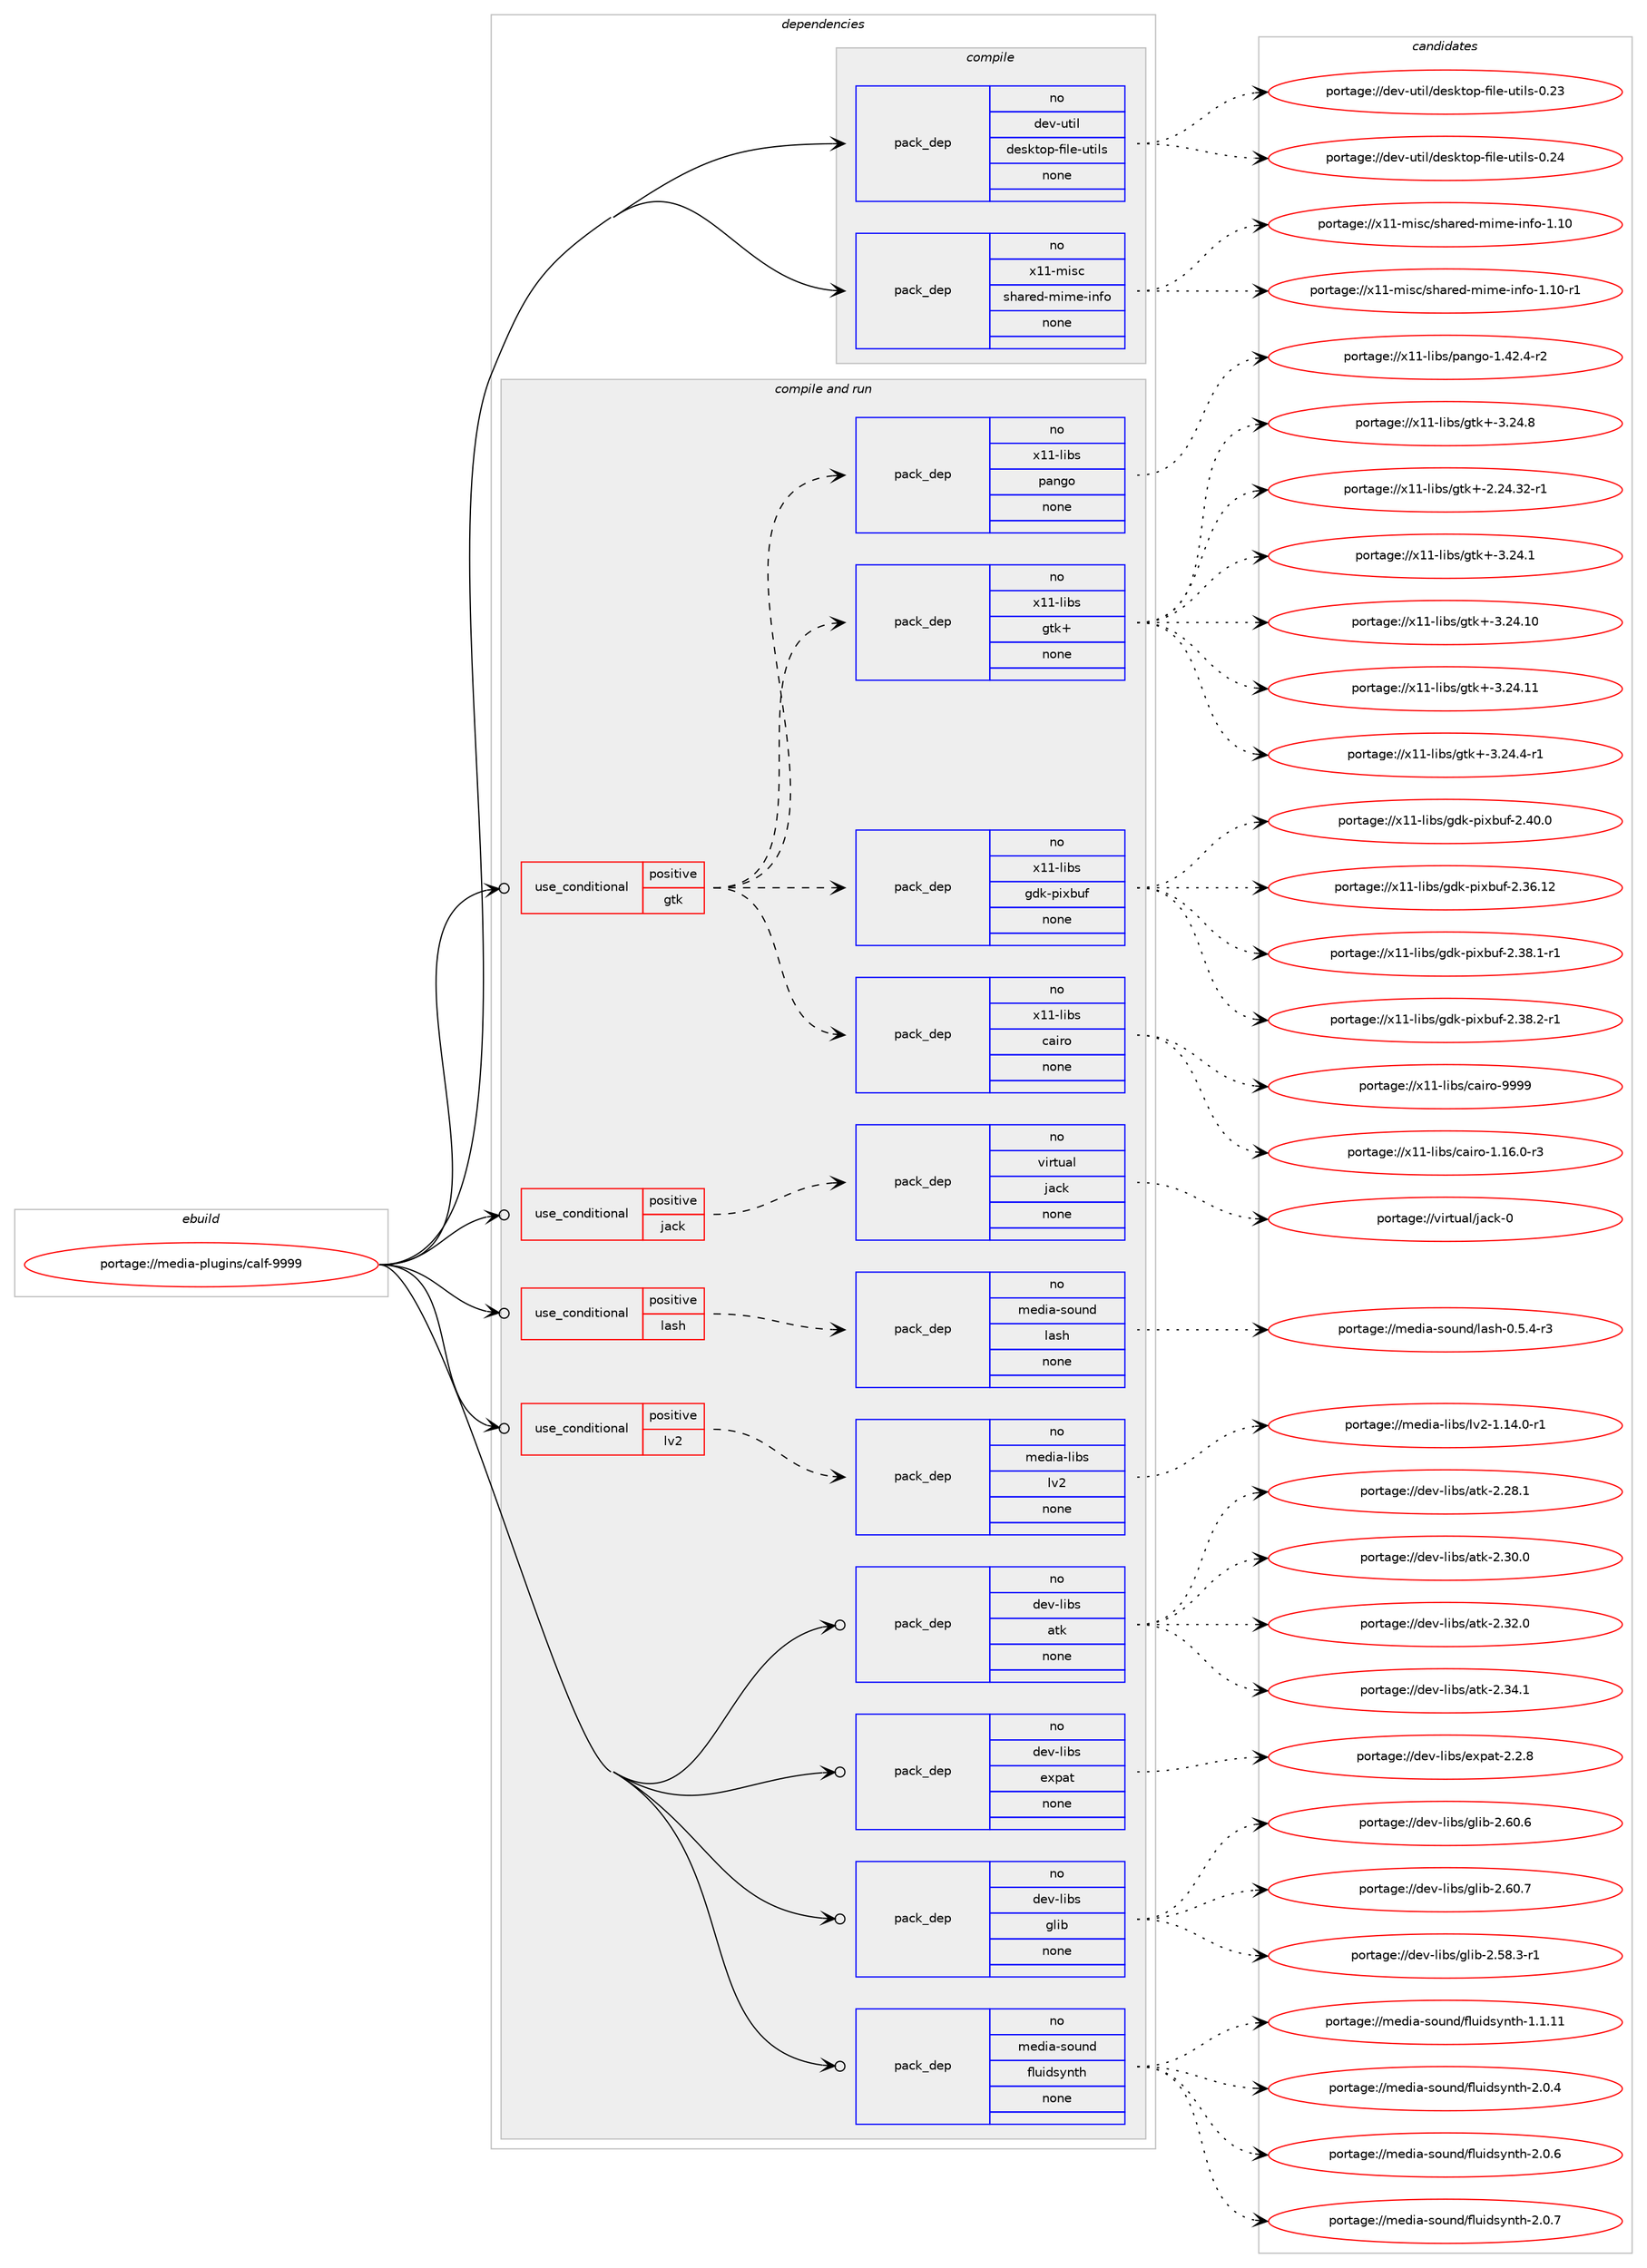 digraph prolog {

# *************
# Graph options
# *************

newrank=true;
concentrate=true;
compound=true;
graph [rankdir=LR,fontname=Helvetica,fontsize=10,ranksep=1.5];#, ranksep=2.5, nodesep=0.2];
edge  [arrowhead=vee];
node  [fontname=Helvetica,fontsize=10];

# **********
# The ebuild
# **********

subgraph cluster_leftcol {
color=gray;
rank=same;
label=<<i>ebuild</i>>;
id [label="portage://media-plugins/calf-9999", color=red, width=4, href="../media-plugins/calf-9999.svg"];
}

# ****************
# The dependencies
# ****************

subgraph cluster_midcol {
color=gray;
label=<<i>dependencies</i>>;
subgraph cluster_compile {
fillcolor="#eeeeee";
style=filled;
label=<<i>compile</i>>;
subgraph pack238738 {
dependency325623 [label=<<TABLE BORDER="0" CELLBORDER="1" CELLSPACING="0" CELLPADDING="4" WIDTH="220"><TR><TD ROWSPAN="6" CELLPADDING="30">pack_dep</TD></TR><TR><TD WIDTH="110">no</TD></TR><TR><TD>dev-util</TD></TR><TR><TD>desktop-file-utils</TD></TR><TR><TD>none</TD></TR><TR><TD></TD></TR></TABLE>>, shape=none, color=blue];
}
id:e -> dependency325623:w [weight=20,style="solid",arrowhead="vee"];
subgraph pack238739 {
dependency325624 [label=<<TABLE BORDER="0" CELLBORDER="1" CELLSPACING="0" CELLPADDING="4" WIDTH="220"><TR><TD ROWSPAN="6" CELLPADDING="30">pack_dep</TD></TR><TR><TD WIDTH="110">no</TD></TR><TR><TD>x11-misc</TD></TR><TR><TD>shared-mime-info</TD></TR><TR><TD>none</TD></TR><TR><TD></TD></TR></TABLE>>, shape=none, color=blue];
}
id:e -> dependency325624:w [weight=20,style="solid",arrowhead="vee"];
}
subgraph cluster_compileandrun {
fillcolor="#eeeeee";
style=filled;
label=<<i>compile and run</i>>;
subgraph cond81520 {
dependency325625 [label=<<TABLE BORDER="0" CELLBORDER="1" CELLSPACING="0" CELLPADDING="4"><TR><TD ROWSPAN="3" CELLPADDING="10">use_conditional</TD></TR><TR><TD>positive</TD></TR><TR><TD>gtk</TD></TR></TABLE>>, shape=none, color=red];
subgraph pack238740 {
dependency325626 [label=<<TABLE BORDER="0" CELLBORDER="1" CELLSPACING="0" CELLPADDING="4" WIDTH="220"><TR><TD ROWSPAN="6" CELLPADDING="30">pack_dep</TD></TR><TR><TD WIDTH="110">no</TD></TR><TR><TD>x11-libs</TD></TR><TR><TD>cairo</TD></TR><TR><TD>none</TD></TR><TR><TD></TD></TR></TABLE>>, shape=none, color=blue];
}
dependency325625:e -> dependency325626:w [weight=20,style="dashed",arrowhead="vee"];
subgraph pack238741 {
dependency325627 [label=<<TABLE BORDER="0" CELLBORDER="1" CELLSPACING="0" CELLPADDING="4" WIDTH="220"><TR><TD ROWSPAN="6" CELLPADDING="30">pack_dep</TD></TR><TR><TD WIDTH="110">no</TD></TR><TR><TD>x11-libs</TD></TR><TR><TD>gdk-pixbuf</TD></TR><TR><TD>none</TD></TR><TR><TD></TD></TR></TABLE>>, shape=none, color=blue];
}
dependency325625:e -> dependency325627:w [weight=20,style="dashed",arrowhead="vee"];
subgraph pack238742 {
dependency325628 [label=<<TABLE BORDER="0" CELLBORDER="1" CELLSPACING="0" CELLPADDING="4" WIDTH="220"><TR><TD ROWSPAN="6" CELLPADDING="30">pack_dep</TD></TR><TR><TD WIDTH="110">no</TD></TR><TR><TD>x11-libs</TD></TR><TR><TD>gtk+</TD></TR><TR><TD>none</TD></TR><TR><TD></TD></TR></TABLE>>, shape=none, color=blue];
}
dependency325625:e -> dependency325628:w [weight=20,style="dashed",arrowhead="vee"];
subgraph pack238743 {
dependency325629 [label=<<TABLE BORDER="0" CELLBORDER="1" CELLSPACING="0" CELLPADDING="4" WIDTH="220"><TR><TD ROWSPAN="6" CELLPADDING="30">pack_dep</TD></TR><TR><TD WIDTH="110">no</TD></TR><TR><TD>x11-libs</TD></TR><TR><TD>pango</TD></TR><TR><TD>none</TD></TR><TR><TD></TD></TR></TABLE>>, shape=none, color=blue];
}
dependency325625:e -> dependency325629:w [weight=20,style="dashed",arrowhead="vee"];
}
id:e -> dependency325625:w [weight=20,style="solid",arrowhead="odotvee"];
subgraph cond81521 {
dependency325630 [label=<<TABLE BORDER="0" CELLBORDER="1" CELLSPACING="0" CELLPADDING="4"><TR><TD ROWSPAN="3" CELLPADDING="10">use_conditional</TD></TR><TR><TD>positive</TD></TR><TR><TD>jack</TD></TR></TABLE>>, shape=none, color=red];
subgraph pack238744 {
dependency325631 [label=<<TABLE BORDER="0" CELLBORDER="1" CELLSPACING="0" CELLPADDING="4" WIDTH="220"><TR><TD ROWSPAN="6" CELLPADDING="30">pack_dep</TD></TR><TR><TD WIDTH="110">no</TD></TR><TR><TD>virtual</TD></TR><TR><TD>jack</TD></TR><TR><TD>none</TD></TR><TR><TD></TD></TR></TABLE>>, shape=none, color=blue];
}
dependency325630:e -> dependency325631:w [weight=20,style="dashed",arrowhead="vee"];
}
id:e -> dependency325630:w [weight=20,style="solid",arrowhead="odotvee"];
subgraph cond81522 {
dependency325632 [label=<<TABLE BORDER="0" CELLBORDER="1" CELLSPACING="0" CELLPADDING="4"><TR><TD ROWSPAN="3" CELLPADDING="10">use_conditional</TD></TR><TR><TD>positive</TD></TR><TR><TD>lash</TD></TR></TABLE>>, shape=none, color=red];
subgraph pack238745 {
dependency325633 [label=<<TABLE BORDER="0" CELLBORDER="1" CELLSPACING="0" CELLPADDING="4" WIDTH="220"><TR><TD ROWSPAN="6" CELLPADDING="30">pack_dep</TD></TR><TR><TD WIDTH="110">no</TD></TR><TR><TD>media-sound</TD></TR><TR><TD>lash</TD></TR><TR><TD>none</TD></TR><TR><TD></TD></TR></TABLE>>, shape=none, color=blue];
}
dependency325632:e -> dependency325633:w [weight=20,style="dashed",arrowhead="vee"];
}
id:e -> dependency325632:w [weight=20,style="solid",arrowhead="odotvee"];
subgraph cond81523 {
dependency325634 [label=<<TABLE BORDER="0" CELLBORDER="1" CELLSPACING="0" CELLPADDING="4"><TR><TD ROWSPAN="3" CELLPADDING="10">use_conditional</TD></TR><TR><TD>positive</TD></TR><TR><TD>lv2</TD></TR></TABLE>>, shape=none, color=red];
subgraph pack238746 {
dependency325635 [label=<<TABLE BORDER="0" CELLBORDER="1" CELLSPACING="0" CELLPADDING="4" WIDTH="220"><TR><TD ROWSPAN="6" CELLPADDING="30">pack_dep</TD></TR><TR><TD WIDTH="110">no</TD></TR><TR><TD>media-libs</TD></TR><TR><TD>lv2</TD></TR><TR><TD>none</TD></TR><TR><TD></TD></TR></TABLE>>, shape=none, color=blue];
}
dependency325634:e -> dependency325635:w [weight=20,style="dashed",arrowhead="vee"];
}
id:e -> dependency325634:w [weight=20,style="solid",arrowhead="odotvee"];
subgraph pack238747 {
dependency325636 [label=<<TABLE BORDER="0" CELLBORDER="1" CELLSPACING="0" CELLPADDING="4" WIDTH="220"><TR><TD ROWSPAN="6" CELLPADDING="30">pack_dep</TD></TR><TR><TD WIDTH="110">no</TD></TR><TR><TD>dev-libs</TD></TR><TR><TD>atk</TD></TR><TR><TD>none</TD></TR><TR><TD></TD></TR></TABLE>>, shape=none, color=blue];
}
id:e -> dependency325636:w [weight=20,style="solid",arrowhead="odotvee"];
subgraph pack238748 {
dependency325637 [label=<<TABLE BORDER="0" CELLBORDER="1" CELLSPACING="0" CELLPADDING="4" WIDTH="220"><TR><TD ROWSPAN="6" CELLPADDING="30">pack_dep</TD></TR><TR><TD WIDTH="110">no</TD></TR><TR><TD>dev-libs</TD></TR><TR><TD>expat</TD></TR><TR><TD>none</TD></TR><TR><TD></TD></TR></TABLE>>, shape=none, color=blue];
}
id:e -> dependency325637:w [weight=20,style="solid",arrowhead="odotvee"];
subgraph pack238749 {
dependency325638 [label=<<TABLE BORDER="0" CELLBORDER="1" CELLSPACING="0" CELLPADDING="4" WIDTH="220"><TR><TD ROWSPAN="6" CELLPADDING="30">pack_dep</TD></TR><TR><TD WIDTH="110">no</TD></TR><TR><TD>dev-libs</TD></TR><TR><TD>glib</TD></TR><TR><TD>none</TD></TR><TR><TD></TD></TR></TABLE>>, shape=none, color=blue];
}
id:e -> dependency325638:w [weight=20,style="solid",arrowhead="odotvee"];
subgraph pack238750 {
dependency325639 [label=<<TABLE BORDER="0" CELLBORDER="1" CELLSPACING="0" CELLPADDING="4" WIDTH="220"><TR><TD ROWSPAN="6" CELLPADDING="30">pack_dep</TD></TR><TR><TD WIDTH="110">no</TD></TR><TR><TD>media-sound</TD></TR><TR><TD>fluidsynth</TD></TR><TR><TD>none</TD></TR><TR><TD></TD></TR></TABLE>>, shape=none, color=blue];
}
id:e -> dependency325639:w [weight=20,style="solid",arrowhead="odotvee"];
}
subgraph cluster_run {
fillcolor="#eeeeee";
style=filled;
label=<<i>run</i>>;
}
}

# **************
# The candidates
# **************

subgraph cluster_choices {
rank=same;
color=gray;
label=<<i>candidates</i>>;

subgraph choice238738 {
color=black;
nodesep=1;
choiceportage100101118451171161051084710010111510711611111245102105108101451171161051081154548465051 [label="portage://dev-util/desktop-file-utils-0.23", color=red, width=4,href="../dev-util/desktop-file-utils-0.23.svg"];
choiceportage100101118451171161051084710010111510711611111245102105108101451171161051081154548465052 [label="portage://dev-util/desktop-file-utils-0.24", color=red, width=4,href="../dev-util/desktop-file-utils-0.24.svg"];
dependency325623:e -> choiceportage100101118451171161051084710010111510711611111245102105108101451171161051081154548465051:w [style=dotted,weight="100"];
dependency325623:e -> choiceportage100101118451171161051084710010111510711611111245102105108101451171161051081154548465052:w [style=dotted,weight="100"];
}
subgraph choice238739 {
color=black;
nodesep=1;
choiceportage12049494510910511599471151049711410110045109105109101451051101021114549464948 [label="portage://x11-misc/shared-mime-info-1.10", color=red, width=4,href="../x11-misc/shared-mime-info-1.10.svg"];
choiceportage120494945109105115994711510497114101100451091051091014510511010211145494649484511449 [label="portage://x11-misc/shared-mime-info-1.10-r1", color=red, width=4,href="../x11-misc/shared-mime-info-1.10-r1.svg"];
dependency325624:e -> choiceportage12049494510910511599471151049711410110045109105109101451051101021114549464948:w [style=dotted,weight="100"];
dependency325624:e -> choiceportage120494945109105115994711510497114101100451091051091014510511010211145494649484511449:w [style=dotted,weight="100"];
}
subgraph choice238740 {
color=black;
nodesep=1;
choiceportage12049494510810598115479997105114111454946495446484511451 [label="portage://x11-libs/cairo-1.16.0-r3", color=red, width=4,href="../x11-libs/cairo-1.16.0-r3.svg"];
choiceportage120494945108105981154799971051141114557575757 [label="portage://x11-libs/cairo-9999", color=red, width=4,href="../x11-libs/cairo-9999.svg"];
dependency325626:e -> choiceportage12049494510810598115479997105114111454946495446484511451:w [style=dotted,weight="100"];
dependency325626:e -> choiceportage120494945108105981154799971051141114557575757:w [style=dotted,weight="100"];
}
subgraph choice238741 {
color=black;
nodesep=1;
choiceportage120494945108105981154710310010745112105120981171024550465154464950 [label="portage://x11-libs/gdk-pixbuf-2.36.12", color=red, width=4,href="../x11-libs/gdk-pixbuf-2.36.12.svg"];
choiceportage12049494510810598115471031001074511210512098117102455046515646494511449 [label="portage://x11-libs/gdk-pixbuf-2.38.1-r1", color=red, width=4,href="../x11-libs/gdk-pixbuf-2.38.1-r1.svg"];
choiceportage12049494510810598115471031001074511210512098117102455046515646504511449 [label="portage://x11-libs/gdk-pixbuf-2.38.2-r1", color=red, width=4,href="../x11-libs/gdk-pixbuf-2.38.2-r1.svg"];
choiceportage1204949451081059811547103100107451121051209811710245504652484648 [label="portage://x11-libs/gdk-pixbuf-2.40.0", color=red, width=4,href="../x11-libs/gdk-pixbuf-2.40.0.svg"];
dependency325627:e -> choiceportage120494945108105981154710310010745112105120981171024550465154464950:w [style=dotted,weight="100"];
dependency325627:e -> choiceportage12049494510810598115471031001074511210512098117102455046515646494511449:w [style=dotted,weight="100"];
dependency325627:e -> choiceportage12049494510810598115471031001074511210512098117102455046515646504511449:w [style=dotted,weight="100"];
dependency325627:e -> choiceportage1204949451081059811547103100107451121051209811710245504652484648:w [style=dotted,weight="100"];
}
subgraph choice238742 {
color=black;
nodesep=1;
choiceportage12049494510810598115471031161074345504650524651504511449 [label="portage://x11-libs/gtk+-2.24.32-r1", color=red, width=4,href="../x11-libs/gtk+-2.24.32-r1.svg"];
choiceportage12049494510810598115471031161074345514650524649 [label="portage://x11-libs/gtk+-3.24.1", color=red, width=4,href="../x11-libs/gtk+-3.24.1.svg"];
choiceportage1204949451081059811547103116107434551465052464948 [label="portage://x11-libs/gtk+-3.24.10", color=red, width=4,href="../x11-libs/gtk+-3.24.10.svg"];
choiceportage1204949451081059811547103116107434551465052464949 [label="portage://x11-libs/gtk+-3.24.11", color=red, width=4,href="../x11-libs/gtk+-3.24.11.svg"];
choiceportage120494945108105981154710311610743455146505246524511449 [label="portage://x11-libs/gtk+-3.24.4-r1", color=red, width=4,href="../x11-libs/gtk+-3.24.4-r1.svg"];
choiceportage12049494510810598115471031161074345514650524656 [label="portage://x11-libs/gtk+-3.24.8", color=red, width=4,href="../x11-libs/gtk+-3.24.8.svg"];
dependency325628:e -> choiceportage12049494510810598115471031161074345504650524651504511449:w [style=dotted,weight="100"];
dependency325628:e -> choiceportage12049494510810598115471031161074345514650524649:w [style=dotted,weight="100"];
dependency325628:e -> choiceportage1204949451081059811547103116107434551465052464948:w [style=dotted,weight="100"];
dependency325628:e -> choiceportage1204949451081059811547103116107434551465052464949:w [style=dotted,weight="100"];
dependency325628:e -> choiceportage120494945108105981154710311610743455146505246524511449:w [style=dotted,weight="100"];
dependency325628:e -> choiceportage12049494510810598115471031161074345514650524656:w [style=dotted,weight="100"];
}
subgraph choice238743 {
color=black;
nodesep=1;
choiceportage120494945108105981154711297110103111454946525046524511450 [label="portage://x11-libs/pango-1.42.4-r2", color=red, width=4,href="../x11-libs/pango-1.42.4-r2.svg"];
dependency325629:e -> choiceportage120494945108105981154711297110103111454946525046524511450:w [style=dotted,weight="100"];
}
subgraph choice238744 {
color=black;
nodesep=1;
choiceportage118105114116117971084710697991074548 [label="portage://virtual/jack-0", color=red, width=4,href="../virtual/jack-0.svg"];
dependency325631:e -> choiceportage118105114116117971084710697991074548:w [style=dotted,weight="100"];
}
subgraph choice238745 {
color=black;
nodesep=1;
choiceportage109101100105974511511111711010047108971151044548465346524511451 [label="portage://media-sound/lash-0.5.4-r3", color=red, width=4,href="../media-sound/lash-0.5.4-r3.svg"];
dependency325633:e -> choiceportage109101100105974511511111711010047108971151044548465346524511451:w [style=dotted,weight="100"];
}
subgraph choice238746 {
color=black;
nodesep=1;
choiceportage1091011001059745108105981154710811850454946495246484511449 [label="portage://media-libs/lv2-1.14.0-r1", color=red, width=4,href="../media-libs/lv2-1.14.0-r1.svg"];
dependency325635:e -> choiceportage1091011001059745108105981154710811850454946495246484511449:w [style=dotted,weight="100"];
}
subgraph choice238747 {
color=black;
nodesep=1;
choiceportage1001011184510810598115479711610745504650564649 [label="portage://dev-libs/atk-2.28.1", color=red, width=4,href="../dev-libs/atk-2.28.1.svg"];
choiceportage1001011184510810598115479711610745504651484648 [label="portage://dev-libs/atk-2.30.0", color=red, width=4,href="../dev-libs/atk-2.30.0.svg"];
choiceportage1001011184510810598115479711610745504651504648 [label="portage://dev-libs/atk-2.32.0", color=red, width=4,href="../dev-libs/atk-2.32.0.svg"];
choiceportage1001011184510810598115479711610745504651524649 [label="portage://dev-libs/atk-2.34.1", color=red, width=4,href="../dev-libs/atk-2.34.1.svg"];
dependency325636:e -> choiceportage1001011184510810598115479711610745504650564649:w [style=dotted,weight="100"];
dependency325636:e -> choiceportage1001011184510810598115479711610745504651484648:w [style=dotted,weight="100"];
dependency325636:e -> choiceportage1001011184510810598115479711610745504651504648:w [style=dotted,weight="100"];
dependency325636:e -> choiceportage1001011184510810598115479711610745504651524649:w [style=dotted,weight="100"];
}
subgraph choice238748 {
color=black;
nodesep=1;
choiceportage10010111845108105981154710112011297116455046504656 [label="portage://dev-libs/expat-2.2.8", color=red, width=4,href="../dev-libs/expat-2.2.8.svg"];
dependency325637:e -> choiceportage10010111845108105981154710112011297116455046504656:w [style=dotted,weight="100"];
}
subgraph choice238749 {
color=black;
nodesep=1;
choiceportage10010111845108105981154710310810598455046535646514511449 [label="portage://dev-libs/glib-2.58.3-r1", color=red, width=4,href="../dev-libs/glib-2.58.3-r1.svg"];
choiceportage1001011184510810598115471031081059845504654484654 [label="portage://dev-libs/glib-2.60.6", color=red, width=4,href="../dev-libs/glib-2.60.6.svg"];
choiceportage1001011184510810598115471031081059845504654484655 [label="portage://dev-libs/glib-2.60.7", color=red, width=4,href="../dev-libs/glib-2.60.7.svg"];
dependency325638:e -> choiceportage10010111845108105981154710310810598455046535646514511449:w [style=dotted,weight="100"];
dependency325638:e -> choiceportage1001011184510810598115471031081059845504654484654:w [style=dotted,weight="100"];
dependency325638:e -> choiceportage1001011184510810598115471031081059845504654484655:w [style=dotted,weight="100"];
}
subgraph choice238750 {
color=black;
nodesep=1;
choiceportage10910110010597451151111171101004710210811710510011512111011610445494649464949 [label="portage://media-sound/fluidsynth-1.1.11", color=red, width=4,href="../media-sound/fluidsynth-1.1.11.svg"];
choiceportage109101100105974511511111711010047102108117105100115121110116104455046484652 [label="portage://media-sound/fluidsynth-2.0.4", color=red, width=4,href="../media-sound/fluidsynth-2.0.4.svg"];
choiceportage109101100105974511511111711010047102108117105100115121110116104455046484654 [label="portage://media-sound/fluidsynth-2.0.6", color=red, width=4,href="../media-sound/fluidsynth-2.0.6.svg"];
choiceportage109101100105974511511111711010047102108117105100115121110116104455046484655 [label="portage://media-sound/fluidsynth-2.0.7", color=red, width=4,href="../media-sound/fluidsynth-2.0.7.svg"];
dependency325639:e -> choiceportage10910110010597451151111171101004710210811710510011512111011610445494649464949:w [style=dotted,weight="100"];
dependency325639:e -> choiceportage109101100105974511511111711010047102108117105100115121110116104455046484652:w [style=dotted,weight="100"];
dependency325639:e -> choiceportage109101100105974511511111711010047102108117105100115121110116104455046484654:w [style=dotted,weight="100"];
dependency325639:e -> choiceportage109101100105974511511111711010047102108117105100115121110116104455046484655:w [style=dotted,weight="100"];
}
}

}
